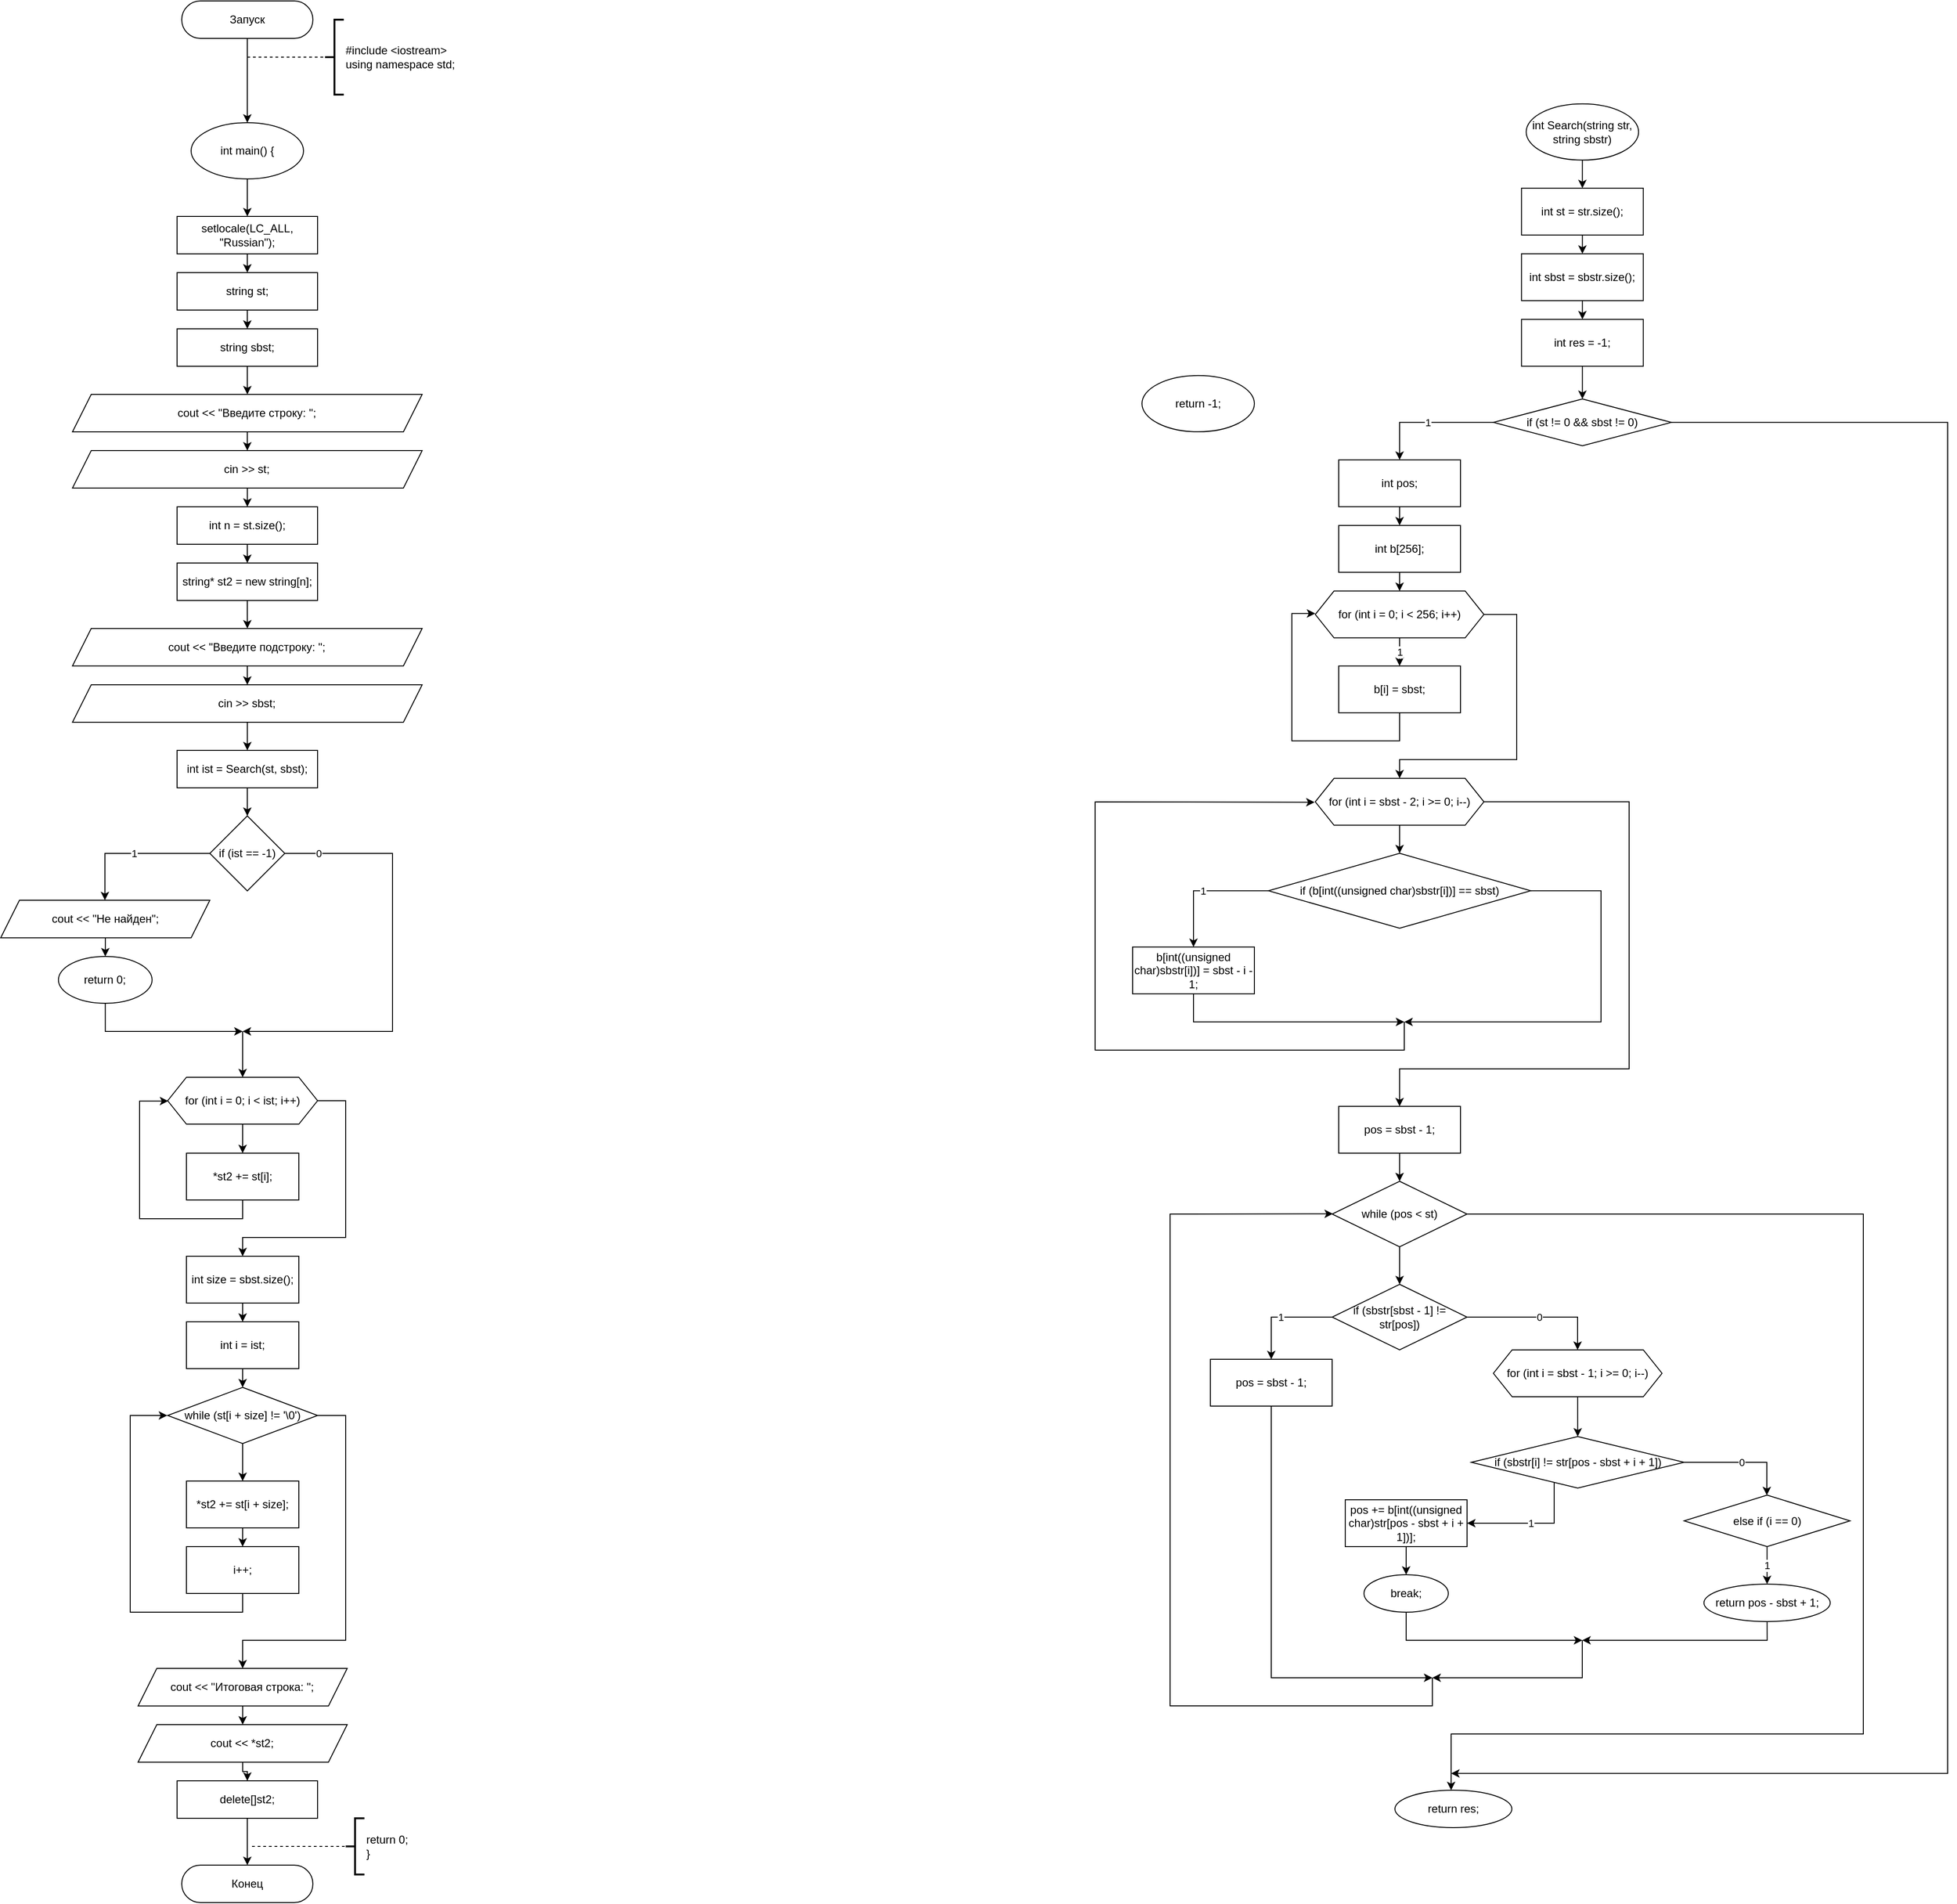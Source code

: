 <mxfile>
    <diagram id="tr8WCDj-hul7nBdrf4UF" name="Страница 1">
        <mxGraphModel dx="616" dy="479" grid="1" gridSize="10" guides="1" tooltips="1" connect="0" arrows="1" fold="1" page="1" pageScale="1" pageWidth="827" pageHeight="1169" math="0" shadow="0">
            <root>
                <mxCell id="0"/>
                <mxCell id="1" parent="0"/>
                <mxCell id="2" style="edgeStyle=orthogonalEdgeStyle;rounded=0;orthogonalLoop=1;jettySize=auto;html=1;" parent="1" source="3" edge="1">
                    <mxGeometry relative="1" as="geometry">
                        <mxPoint x="375" y="150" as="targetPoint"/>
                    </mxGeometry>
                </mxCell>
                <mxCell id="3" value="Запуск" style="rounded=1;whiteSpace=wrap;html=1;arcSize=50;" parent="1" vertex="1">
                    <mxGeometry x="305" y="20" width="140" height="40" as="geometry"/>
                </mxCell>
                <mxCell id="5" value="#include &amp;lt;iostream&amp;gt;&lt;br&gt;using namespace std;" style="strokeWidth=2;html=1;shape=mxgraph.flowchart.annotation_2;align=left;labelPosition=right;pointerEvents=1;" parent="1" vertex="1">
                    <mxGeometry x="458.01" y="40" width="20" height="80" as="geometry"/>
                </mxCell>
                <mxCell id="6" value="" style="endArrow=none;dashed=1;html=1;entryX=0;entryY=0.5;entryDx=0;entryDy=0;entryPerimeter=0;" parent="1" target="5" edge="1">
                    <mxGeometry width="50" height="50" relative="1" as="geometry">
                        <mxPoint x="375" y="80" as="sourcePoint"/>
                        <mxPoint x="465" y="70" as="targetPoint"/>
                    </mxGeometry>
                </mxCell>
                <mxCell id="7" value="Конец" style="rounded=1;whiteSpace=wrap;html=1;arcSize=50;" parent="1" vertex="1">
                    <mxGeometry x="304.99" y="2010" width="140" height="40" as="geometry"/>
                </mxCell>
                <mxCell id="10" value="return 0;&lt;br&gt;}" style="strokeWidth=2;html=1;shape=mxgraph.flowchart.annotation_2;align=left;labelPosition=right;pointerEvents=1;" parent="1" vertex="1">
                    <mxGeometry x="480" y="1960" width="20" height="60" as="geometry"/>
                </mxCell>
                <mxCell id="11" value="" style="endArrow=none;dashed=1;html=1;entryX=0;entryY=0.5;entryDx=0;entryDy=0;entryPerimeter=0;" parent="1" edge="1">
                    <mxGeometry width="50" height="50" relative="1" as="geometry">
                        <mxPoint x="380" y="1990" as="sourcePoint"/>
                        <mxPoint x="480" y="1990" as="targetPoint"/>
                    </mxGeometry>
                </mxCell>
                <mxCell id="383" style="edgeStyle=orthogonalEdgeStyle;html=1;rounded=0;" parent="1" source="354" target="382" edge="1">
                    <mxGeometry relative="1" as="geometry"/>
                </mxCell>
                <mxCell id="354" value="int main() {" style="ellipse;whiteSpace=wrap;html=1;" parent="1" vertex="1">
                    <mxGeometry x="315" y="150" width="120" height="60" as="geometry"/>
                </mxCell>
                <mxCell id="386" style="edgeStyle=orthogonalEdgeStyle;rounded=0;html=1;" parent="1" source="382" target="384" edge="1">
                    <mxGeometry relative="1" as="geometry"/>
                </mxCell>
                <mxCell id="382" value="setlocale(LC_ALL, &quot;Russian&quot;);" style="rounded=0;whiteSpace=wrap;html=1;" parent="1" vertex="1">
                    <mxGeometry x="300" y="250" width="150" height="40" as="geometry"/>
                </mxCell>
                <mxCell id="387" style="edgeStyle=orthogonalEdgeStyle;rounded=0;html=1;" parent="1" source="384" target="385" edge="1">
                    <mxGeometry relative="1" as="geometry"/>
                </mxCell>
                <mxCell id="384" value="string st;" style="rounded=0;whiteSpace=wrap;html=1;" parent="1" vertex="1">
                    <mxGeometry x="300" y="310" width="150" height="40" as="geometry"/>
                </mxCell>
                <mxCell id="391" style="edgeStyle=orthogonalEdgeStyle;rounded=0;html=1;" parent="1" source="385" target="390" edge="1">
                    <mxGeometry relative="1" as="geometry"/>
                </mxCell>
                <mxCell id="385" value="string sbst;" style="rounded=0;whiteSpace=wrap;html=1;" parent="1" vertex="1">
                    <mxGeometry x="300" y="370" width="150" height="40" as="geometry"/>
                </mxCell>
                <mxCell id="393" style="edgeStyle=orthogonalEdgeStyle;rounded=0;html=1;" parent="1" source="390" target="392" edge="1">
                    <mxGeometry relative="1" as="geometry"/>
                </mxCell>
                <mxCell id="390" value="cout &amp;lt;&amp;lt; &quot;Введите строку: &quot;;" style="shape=parallelogram;perimeter=parallelogramPerimeter;whiteSpace=wrap;html=1;fixedSize=1;" parent="1" vertex="1">
                    <mxGeometry x="188.38" y="440" width="373.25" height="40" as="geometry"/>
                </mxCell>
                <mxCell id="394" style="edgeStyle=orthogonalEdgeStyle;rounded=0;html=1;" parent="1" source="392" edge="1">
                    <mxGeometry relative="1" as="geometry">
                        <mxPoint x="375" y="560" as="targetPoint"/>
                    </mxGeometry>
                </mxCell>
                <mxCell id="392" value="cin &amp;gt;&amp;gt; st;" style="shape=parallelogram;perimeter=parallelogramPerimeter;whiteSpace=wrap;html=1;fixedSize=1;" parent="1" vertex="1">
                    <mxGeometry x="188.38" y="500" width="373.25" height="40" as="geometry"/>
                </mxCell>
                <mxCell id="527" style="edgeStyle=orthogonalEdgeStyle;html=1;" parent="1" source="420" edge="1">
                    <mxGeometry relative="1" as="geometry">
                        <mxPoint x="1800.14" y="219.91" as="targetPoint"/>
                    </mxGeometry>
                </mxCell>
                <mxCell id="420" value="&lt;div&gt;int Search(string str, string sbstr)&lt;/div&gt;" style="ellipse;whiteSpace=wrap;html=1;" parent="1" vertex="1">
                    <mxGeometry x="1740.14" y="129.91" width="120" height="60" as="geometry"/>
                </mxCell>
                <mxCell id="436" value="return -1;" style="ellipse;whiteSpace=wrap;html=1;" parent="1" vertex="1">
                    <mxGeometry x="1330" y="419.91" width="120" height="60" as="geometry"/>
                </mxCell>
                <mxCell id="450" style="edgeStyle=orthogonalEdgeStyle;rounded=0;html=1;entryX=-0.005;entryY=0.525;entryDx=0;entryDy=0;entryPerimeter=0;" parent="1" edge="1">
                    <mxGeometry relative="1" as="geometry">
                        <Array as="points">
                            <mxPoint x="1995" y="600"/>
                            <mxPoint x="1840" y="600"/>
                            <mxPoint x="1840" y="387"/>
                        </Array>
                        <mxPoint x="1899.05" y="387" as="targetPoint"/>
                    </mxGeometry>
                </mxCell>
                <mxCell id="488" style="edgeStyle=orthogonalEdgeStyle;rounded=0;html=1;" parent="1" source="486" edge="1">
                    <mxGeometry relative="1" as="geometry">
                        <mxPoint x="375" y="620" as="targetPoint"/>
                    </mxGeometry>
                </mxCell>
                <mxCell id="486" value="int n = st.size();" style="rounded=0;whiteSpace=wrap;html=1;" parent="1" vertex="1">
                    <mxGeometry x="300" y="560" width="150" height="40" as="geometry"/>
                </mxCell>
                <mxCell id="576" style="edgeStyle=orthogonalEdgeStyle;rounded=0;html=1;" parent="1" source="574" target="7" edge="1">
                    <mxGeometry relative="1" as="geometry"/>
                </mxCell>
                <mxCell id="574" value="delete[]st2;" style="rounded=0;whiteSpace=wrap;html=1;" parent="1" vertex="1">
                    <mxGeometry x="300" y="1920" width="150" height="40" as="geometry"/>
                </mxCell>
                <mxCell id="579" style="edgeStyle=orthogonalEdgeStyle;html=1;rounded=0;" edge="1" parent="1" source="577" target="578">
                    <mxGeometry relative="1" as="geometry"/>
                </mxCell>
                <mxCell id="577" value="int st = str.size();" style="rounded=0;whiteSpace=wrap;html=1;" vertex="1" parent="1">
                    <mxGeometry x="1735.14" y="219.91" width="130" height="50" as="geometry"/>
                </mxCell>
                <mxCell id="581" style="edgeStyle=orthogonalEdgeStyle;rounded=0;html=1;" edge="1" parent="1" source="578" target="580">
                    <mxGeometry relative="1" as="geometry"/>
                </mxCell>
                <mxCell id="578" value="int sbst = sbstr.size();" style="rounded=0;whiteSpace=wrap;html=1;" vertex="1" parent="1">
                    <mxGeometry x="1735.14" y="289.91" width="130" height="50" as="geometry"/>
                </mxCell>
                <mxCell id="583" style="edgeStyle=orthogonalEdgeStyle;rounded=0;html=1;" edge="1" parent="1" source="580" target="582">
                    <mxGeometry relative="1" as="geometry"/>
                </mxCell>
                <mxCell id="580" value="int res = -1;" style="rounded=0;whiteSpace=wrap;html=1;" vertex="1" parent="1">
                    <mxGeometry x="1735.14" y="359.91" width="130" height="50" as="geometry"/>
                </mxCell>
                <mxCell id="585" value="1" style="edgeStyle=orthogonalEdgeStyle;rounded=0;html=1;" edge="1" parent="1" source="582" target="584">
                    <mxGeometry relative="1" as="geometry"/>
                </mxCell>
                <mxCell id="628" style="edgeStyle=orthogonalEdgeStyle;rounded=0;html=1;" edge="1" parent="1" source="582">
                    <mxGeometry relative="1" as="geometry">
                        <mxPoint x="1660" y="1912.105" as="targetPoint"/>
                        <Array as="points">
                            <mxPoint x="2190" y="470"/>
                            <mxPoint x="2190" y="1912"/>
                        </Array>
                    </mxGeometry>
                </mxCell>
                <mxCell id="582" value="if (st != 0 &amp;amp;&amp;amp; sbst != 0)" style="rhombus;whiteSpace=wrap;html=1;" vertex="1" parent="1">
                    <mxGeometry x="1705.14" y="444.91" width="190" height="50" as="geometry"/>
                </mxCell>
                <mxCell id="587" style="edgeStyle=orthogonalEdgeStyle;rounded=0;html=1;" edge="1" parent="1" source="584" target="586">
                    <mxGeometry relative="1" as="geometry"/>
                </mxCell>
                <mxCell id="584" value="int pos;" style="rounded=0;whiteSpace=wrap;html=1;" vertex="1" parent="1">
                    <mxGeometry x="1540" y="509.91" width="130" height="50" as="geometry"/>
                </mxCell>
                <mxCell id="589" style="edgeStyle=orthogonalEdgeStyle;rounded=0;html=1;" edge="1" parent="1" source="586" target="588">
                    <mxGeometry relative="1" as="geometry"/>
                </mxCell>
                <mxCell id="586" value="int b[256];" style="rounded=0;whiteSpace=wrap;html=1;" vertex="1" parent="1">
                    <mxGeometry x="1540" y="579.91" width="130" height="50" as="geometry"/>
                </mxCell>
                <mxCell id="591" value="1" style="edgeStyle=orthogonalEdgeStyle;rounded=0;html=1;" edge="1" parent="1" source="588" target="590">
                    <mxGeometry relative="1" as="geometry"/>
                </mxCell>
                <mxCell id="594" style="edgeStyle=orthogonalEdgeStyle;rounded=0;html=1;" edge="1" parent="1" source="588" target="593">
                    <mxGeometry relative="1" as="geometry">
                        <Array as="points">
                            <mxPoint x="1730" y="674.91"/>
                            <mxPoint x="1730" y="829.91"/>
                            <mxPoint x="1605" y="829.91"/>
                        </Array>
                    </mxGeometry>
                </mxCell>
                <mxCell id="588" value="for (int i = 0; i &amp;lt; 256; i++)" style="shape=hexagon;perimeter=hexagonPerimeter2;whiteSpace=wrap;html=1;fixedSize=1;" vertex="1" parent="1">
                    <mxGeometry x="1515" y="649.91" width="180" height="50" as="geometry"/>
                </mxCell>
                <mxCell id="592" style="edgeStyle=orthogonalEdgeStyle;rounded=0;html=1;entryX=0;entryY=0.48;entryDx=0;entryDy=0;entryPerimeter=0;" edge="1" parent="1" source="590" target="588">
                    <mxGeometry relative="1" as="geometry">
                        <Array as="points">
                            <mxPoint x="1605" y="809.91"/>
                            <mxPoint x="1490" y="809.91"/>
                            <mxPoint x="1490" y="673.91"/>
                        </Array>
                    </mxGeometry>
                </mxCell>
                <mxCell id="590" value="b[i] = sbst;" style="rounded=0;whiteSpace=wrap;html=1;" vertex="1" parent="1">
                    <mxGeometry x="1540" y="729.91" width="130" height="50" as="geometry"/>
                </mxCell>
                <mxCell id="596" style="edgeStyle=orthogonalEdgeStyle;rounded=0;html=1;" edge="1" parent="1" source="593" target="595">
                    <mxGeometry relative="1" as="geometry"/>
                </mxCell>
                <mxCell id="603" style="edgeStyle=orthogonalEdgeStyle;rounded=0;html=1;" edge="1" parent="1" source="593" target="602">
                    <mxGeometry relative="1" as="geometry">
                        <Array as="points">
                            <mxPoint x="1850" y="875"/>
                            <mxPoint x="1850" y="1160"/>
                            <mxPoint x="1605" y="1160"/>
                        </Array>
                    </mxGeometry>
                </mxCell>
                <mxCell id="593" value="for (int i = sbst - 2; i &amp;gt;= 0; i--)" style="shape=hexagon;perimeter=hexagonPerimeter2;whiteSpace=wrap;html=1;fixedSize=1;" vertex="1" parent="1">
                    <mxGeometry x="1515" y="849.91" width="180" height="50" as="geometry"/>
                </mxCell>
                <mxCell id="598" value="1" style="edgeStyle=orthogonalEdgeStyle;rounded=0;html=1;" edge="1" parent="1" source="595" target="597">
                    <mxGeometry relative="1" as="geometry"/>
                </mxCell>
                <mxCell id="600" style="edgeStyle=orthogonalEdgeStyle;rounded=0;html=1;" edge="1" parent="1" source="595">
                    <mxGeometry relative="1" as="geometry">
                        <mxPoint x="1610" y="1109.91" as="targetPoint"/>
                        <Array as="points">
                            <mxPoint x="1820" y="969.91"/>
                            <mxPoint x="1820" y="1109.91"/>
                        </Array>
                    </mxGeometry>
                </mxCell>
                <mxCell id="595" value="if (b[int((unsigned char)sbstr[i])] == sbst)" style="rhombus;whiteSpace=wrap;html=1;" vertex="1" parent="1">
                    <mxGeometry x="1465" y="929.91" width="280" height="80" as="geometry"/>
                </mxCell>
                <mxCell id="599" style="edgeStyle=orthogonalEdgeStyle;rounded=0;html=1;" edge="1" parent="1" source="597">
                    <mxGeometry relative="1" as="geometry">
                        <mxPoint x="1610" y="1109.91" as="targetPoint"/>
                        <Array as="points">
                            <mxPoint x="1385" y="1109.91"/>
                        </Array>
                    </mxGeometry>
                </mxCell>
                <mxCell id="597" value="b[int((unsigned char)sbstr[i])] = sbst - i - 1;" style="rounded=0;whiteSpace=wrap;html=1;" vertex="1" parent="1">
                    <mxGeometry x="1320" y="1029.91" width="130" height="50" as="geometry"/>
                </mxCell>
                <mxCell id="601" value="" style="endArrow=classic;html=1;rounded=0;entryX=-0.004;entryY=0.51;entryDx=0;entryDy=0;entryPerimeter=0;" edge="1" parent="1" target="593">
                    <mxGeometry width="50" height="50" relative="1" as="geometry">
                        <mxPoint x="1610" y="1110" as="sourcePoint"/>
                        <mxPoint x="1490" y="1120" as="targetPoint"/>
                        <Array as="points">
                            <mxPoint x="1610" y="1140"/>
                            <mxPoint x="1280" y="1140"/>
                            <mxPoint x="1280" y="875"/>
                        </Array>
                    </mxGeometry>
                </mxCell>
                <mxCell id="605" style="edgeStyle=orthogonalEdgeStyle;rounded=0;html=1;" edge="1" parent="1" source="602" target="604">
                    <mxGeometry relative="1" as="geometry"/>
                </mxCell>
                <mxCell id="602" value="pos = sbst - 1;" style="rounded=0;whiteSpace=wrap;html=1;" vertex="1" parent="1">
                    <mxGeometry x="1540" y="1200" width="130" height="50" as="geometry"/>
                </mxCell>
                <mxCell id="607" style="edgeStyle=orthogonalEdgeStyle;rounded=0;html=1;" edge="1" parent="1" source="604" target="606">
                    <mxGeometry relative="1" as="geometry"/>
                </mxCell>
                <mxCell id="627" style="edgeStyle=orthogonalEdgeStyle;rounded=0;html=1;" edge="1" parent="1" source="604" target="629">
                    <mxGeometry relative="1" as="geometry">
                        <mxPoint x="1660" y="1910" as="targetPoint"/>
                        <Array as="points">
                            <mxPoint x="2100" y="1315"/>
                            <mxPoint x="2100" y="1870"/>
                            <mxPoint x="1660" y="1870"/>
                        </Array>
                    </mxGeometry>
                </mxCell>
                <mxCell id="604" value="while (pos &amp;lt; st)" style="rhombus;whiteSpace=wrap;html=1;" vertex="1" parent="1">
                    <mxGeometry x="1533" y="1280" width="144" height="70" as="geometry"/>
                </mxCell>
                <mxCell id="609" value="1" style="edgeStyle=orthogonalEdgeStyle;rounded=0;html=1;" edge="1" parent="1" source="606" target="608">
                    <mxGeometry relative="1" as="geometry">
                        <Array as="points">
                            <mxPoint x="1468" y="1425"/>
                        </Array>
                    </mxGeometry>
                </mxCell>
                <mxCell id="611" value="0" style="edgeStyle=orthogonalEdgeStyle;rounded=0;html=1;" edge="1" parent="1" source="606" target="610">
                    <mxGeometry relative="1" as="geometry">
                        <Array as="points">
                            <mxPoint x="1795" y="1425"/>
                        </Array>
                    </mxGeometry>
                </mxCell>
                <mxCell id="606" value="if (sbstr[sbst - 1] != str[pos])" style="rhombus;whiteSpace=wrap;html=1;" vertex="1" parent="1">
                    <mxGeometry x="1533" y="1390" width="144" height="70" as="geometry"/>
                </mxCell>
                <mxCell id="624" style="edgeStyle=orthogonalEdgeStyle;rounded=0;html=1;" edge="1" parent="1" source="608">
                    <mxGeometry relative="1" as="geometry">
                        <mxPoint x="1640" y="1810" as="targetPoint"/>
                        <Array as="points">
                            <mxPoint x="1468" y="1810"/>
                        </Array>
                    </mxGeometry>
                </mxCell>
                <mxCell id="608" value="pos = sbst - 1;" style="rounded=0;whiteSpace=wrap;html=1;" vertex="1" parent="1">
                    <mxGeometry x="1403" y="1470" width="130" height="50" as="geometry"/>
                </mxCell>
                <mxCell id="613" style="edgeStyle=orthogonalEdgeStyle;rounded=0;html=1;" edge="1" parent="1" source="610" target="612">
                    <mxGeometry relative="1" as="geometry"/>
                </mxCell>
                <mxCell id="610" value="for (int i = sbst - 1; i &amp;gt;= 0; i--)" style="shape=hexagon;perimeter=hexagonPerimeter2;whiteSpace=wrap;html=1;fixedSize=1;" vertex="1" parent="1">
                    <mxGeometry x="1705.14" y="1460" width="180" height="50" as="geometry"/>
                </mxCell>
                <mxCell id="615" value="1" style="edgeStyle=orthogonalEdgeStyle;rounded=0;html=1;" edge="1" parent="1" source="612" target="614">
                    <mxGeometry relative="1" as="geometry">
                        <Array as="points">
                            <mxPoint x="1770" y="1645"/>
                        </Array>
                    </mxGeometry>
                </mxCell>
                <mxCell id="619" value="0" style="edgeStyle=orthogonalEdgeStyle;rounded=0;html=1;" edge="1" parent="1" source="612" target="618">
                    <mxGeometry relative="1" as="geometry">
                        <Array as="points">
                            <mxPoint x="1997" y="1580"/>
                        </Array>
                    </mxGeometry>
                </mxCell>
                <mxCell id="612" value="if (sbstr[i] != str[pos - sbst + i + 1])" style="rhombus;whiteSpace=wrap;html=1;" vertex="1" parent="1">
                    <mxGeometry x="1681.57" y="1552.5" width="227.14" height="55" as="geometry"/>
                </mxCell>
                <mxCell id="617" style="edgeStyle=orthogonalEdgeStyle;rounded=0;html=1;" edge="1" parent="1" source="614" target="616">
                    <mxGeometry relative="1" as="geometry"/>
                </mxCell>
                <mxCell id="614" value="pos += b[int((unsigned char)str[pos - sbst + i + 1])];" style="rounded=0;whiteSpace=wrap;html=1;" vertex="1" parent="1">
                    <mxGeometry x="1547" y="1620" width="130" height="50" as="geometry"/>
                </mxCell>
                <mxCell id="622" style="edgeStyle=orthogonalEdgeStyle;rounded=0;html=1;" edge="1" parent="1" source="616">
                    <mxGeometry relative="1" as="geometry">
                        <mxPoint x="1800" y="1770" as="targetPoint"/>
                        <Array as="points">
                            <mxPoint x="1612" y="1770"/>
                        </Array>
                    </mxGeometry>
                </mxCell>
                <mxCell id="616" value="break;" style="ellipse;whiteSpace=wrap;html=1;" vertex="1" parent="1">
                    <mxGeometry x="1567" y="1700" width="90" height="40" as="geometry"/>
                </mxCell>
                <mxCell id="621" value="1" style="edgeStyle=orthogonalEdgeStyle;rounded=0;html=1;" edge="1" parent="1" source="618" target="620">
                    <mxGeometry relative="1" as="geometry"/>
                </mxCell>
                <mxCell id="618" value="else if (i == 0)" style="rhombus;whiteSpace=wrap;html=1;" vertex="1" parent="1">
                    <mxGeometry x="1908.71" y="1615" width="177.14" height="55" as="geometry"/>
                </mxCell>
                <mxCell id="623" style="edgeStyle=orthogonalEdgeStyle;rounded=0;html=1;" edge="1" parent="1" source="620">
                    <mxGeometry relative="1" as="geometry">
                        <mxPoint x="1800" y="1770" as="targetPoint"/>
                        <Array as="points">
                            <mxPoint x="1997" y="1770"/>
                        </Array>
                    </mxGeometry>
                </mxCell>
                <mxCell id="620" value="return pos - sbst + 1;" style="ellipse;whiteSpace=wrap;html=1;" vertex="1" parent="1">
                    <mxGeometry x="1929.85" y="1710" width="134.86" height="40" as="geometry"/>
                </mxCell>
                <mxCell id="625" value="" style="endArrow=classic;html=1;rounded=0;" edge="1" parent="1">
                    <mxGeometry width="50" height="50" relative="1" as="geometry">
                        <mxPoint x="1800" y="1770" as="sourcePoint"/>
                        <mxPoint x="1640" y="1810" as="targetPoint"/>
                        <Array as="points">
                            <mxPoint x="1800" y="1810"/>
                        </Array>
                    </mxGeometry>
                </mxCell>
                <mxCell id="626" value="" style="endArrow=classic;html=1;rounded=0;entryX=0.006;entryY=0.496;entryDx=0;entryDy=0;entryPerimeter=0;" edge="1" parent="1" target="604">
                    <mxGeometry width="50" height="50" relative="1" as="geometry">
                        <mxPoint x="1640" y="1810" as="sourcePoint"/>
                        <mxPoint x="1710" y="1580" as="targetPoint"/>
                        <Array as="points">
                            <mxPoint x="1640" y="1840"/>
                            <mxPoint x="1360" y="1840"/>
                            <mxPoint x="1360" y="1315"/>
                        </Array>
                    </mxGeometry>
                </mxCell>
                <mxCell id="629" value="return res;" style="ellipse;whiteSpace=wrap;html=1;" vertex="1" parent="1">
                    <mxGeometry x="1600" y="1930" width="124.86" height="40" as="geometry"/>
                </mxCell>
                <mxCell id="632" style="edgeStyle=orthogonalEdgeStyle;rounded=0;html=1;" edge="1" parent="1" source="630" target="631">
                    <mxGeometry relative="1" as="geometry"/>
                </mxCell>
                <mxCell id="630" value="string* st2 = new string[n];" style="rounded=0;whiteSpace=wrap;html=1;" vertex="1" parent="1">
                    <mxGeometry x="300" y="620" width="150" height="40" as="geometry"/>
                </mxCell>
                <mxCell id="634" style="edgeStyle=orthogonalEdgeStyle;rounded=0;html=1;" edge="1" parent="1" source="631" target="633">
                    <mxGeometry relative="1" as="geometry"/>
                </mxCell>
                <mxCell id="631" value="cout &amp;lt;&amp;lt; &quot;Введите подстроку: &quot;;" style="shape=parallelogram;perimeter=parallelogramPerimeter;whiteSpace=wrap;html=1;fixedSize=1;" vertex="1" parent="1">
                    <mxGeometry x="188.38" y="689.91" width="373.25" height="40" as="geometry"/>
                </mxCell>
                <mxCell id="636" style="edgeStyle=orthogonalEdgeStyle;rounded=0;html=1;" edge="1" parent="1" source="633" target="635">
                    <mxGeometry relative="1" as="geometry"/>
                </mxCell>
                <mxCell id="633" value="cin &amp;gt;&amp;gt; sbst;" style="shape=parallelogram;perimeter=parallelogramPerimeter;whiteSpace=wrap;html=1;fixedSize=1;" vertex="1" parent="1">
                    <mxGeometry x="188.38" y="750" width="373.25" height="40" as="geometry"/>
                </mxCell>
                <mxCell id="638" style="edgeStyle=orthogonalEdgeStyle;rounded=0;html=1;" edge="1" parent="1" source="635" target="637">
                    <mxGeometry relative="1" as="geometry"/>
                </mxCell>
                <mxCell id="635" value="int ist = Search(st, sbst);" style="rounded=0;whiteSpace=wrap;html=1;" vertex="1" parent="1">
                    <mxGeometry x="300" y="820" width="150" height="40" as="geometry"/>
                </mxCell>
                <mxCell id="640" value="1" style="edgeStyle=orthogonalEdgeStyle;rounded=0;html=1;" edge="1" parent="1" source="637" target="639">
                    <mxGeometry relative="1" as="geometry">
                        <Array as="points">
                            <mxPoint x="223" y="930"/>
                        </Array>
                    </mxGeometry>
                </mxCell>
                <mxCell id="643" value="0" style="edgeStyle=orthogonalEdgeStyle;rounded=0;html=1;" edge="1" parent="1" source="637">
                    <mxGeometry x="-0.848" relative="1" as="geometry">
                        <mxPoint x="370" y="1120" as="targetPoint"/>
                        <Array as="points">
                            <mxPoint x="530" y="930"/>
                            <mxPoint x="530" y="1120"/>
                        </Array>
                        <mxPoint as="offset"/>
                    </mxGeometry>
                </mxCell>
                <mxCell id="637" value="if (ist == -1)" style="rhombus;whiteSpace=wrap;html=1;" vertex="1" parent="1">
                    <mxGeometry x="335" y="890" width="80" height="80" as="geometry"/>
                </mxCell>
                <mxCell id="642" style="edgeStyle=orthogonalEdgeStyle;rounded=0;html=1;" edge="1" parent="1" source="639" target="641">
                    <mxGeometry relative="1" as="geometry"/>
                </mxCell>
                <mxCell id="639" value="cout &amp;lt;&amp;lt; &quot;Не найден&quot;;" style="shape=parallelogram;perimeter=parallelogramPerimeter;whiteSpace=wrap;html=1;fixedSize=1;" vertex="1" parent="1">
                    <mxGeometry x="111.75" y="980" width="223.25" height="40.09" as="geometry"/>
                </mxCell>
                <mxCell id="644" style="edgeStyle=orthogonalEdgeStyle;rounded=0;html=1;" edge="1" parent="1" source="641">
                    <mxGeometry relative="1" as="geometry">
                        <mxPoint x="370" y="1120" as="targetPoint"/>
                        <Array as="points">
                            <mxPoint x="223" y="1120"/>
                        </Array>
                    </mxGeometry>
                </mxCell>
                <mxCell id="641" value="return 0;" style="ellipse;whiteSpace=wrap;html=1;" vertex="1" parent="1">
                    <mxGeometry x="173.37" y="1040" width="100" height="50" as="geometry"/>
                </mxCell>
                <mxCell id="648" style="edgeStyle=orthogonalEdgeStyle;rounded=0;html=1;" edge="1" parent="1" source="645" target="647">
                    <mxGeometry relative="1" as="geometry"/>
                </mxCell>
                <mxCell id="651" style="edgeStyle=orthogonalEdgeStyle;rounded=0;html=1;" edge="1" parent="1" source="645" target="650">
                    <mxGeometry relative="1" as="geometry">
                        <Array as="points">
                            <mxPoint x="480" y="1194"/>
                            <mxPoint x="480" y="1340"/>
                            <mxPoint x="370" y="1340"/>
                        </Array>
                    </mxGeometry>
                </mxCell>
                <mxCell id="645" value="for (int i = 0; i &amp;lt; ist; i++)" style="shape=hexagon;perimeter=hexagonPerimeter2;whiteSpace=wrap;html=1;fixedSize=1;" vertex="1" parent="1">
                    <mxGeometry x="290" y="1169" width="160" height="50" as="geometry"/>
                </mxCell>
                <mxCell id="646" value="" style="endArrow=classic;html=1;rounded=0;" edge="1" parent="1" target="645">
                    <mxGeometry width="50" height="50" relative="1" as="geometry">
                        <mxPoint x="370" y="1120" as="sourcePoint"/>
                        <mxPoint x="370" y="1210" as="targetPoint"/>
                    </mxGeometry>
                </mxCell>
                <mxCell id="649" style="edgeStyle=orthogonalEdgeStyle;rounded=0;html=1;entryX=0.004;entryY=0.507;entryDx=0;entryDy=0;entryPerimeter=0;" edge="1" parent="1" source="647" target="645">
                    <mxGeometry relative="1" as="geometry">
                        <Array as="points">
                            <mxPoint x="370" y="1320"/>
                            <mxPoint x="260" y="1320"/>
                            <mxPoint x="260" y="1194"/>
                        </Array>
                    </mxGeometry>
                </mxCell>
                <mxCell id="647" value="*st2 += st[i];" style="rounded=0;whiteSpace=wrap;html=1;" vertex="1" parent="1">
                    <mxGeometry x="310" y="1250" width="120" height="50" as="geometry"/>
                </mxCell>
                <mxCell id="653" style="edgeStyle=orthogonalEdgeStyle;rounded=0;html=1;" edge="1" parent="1" source="650" target="652">
                    <mxGeometry relative="1" as="geometry"/>
                </mxCell>
                <mxCell id="650" value="int size = sbst.size();" style="rounded=0;whiteSpace=wrap;html=1;" vertex="1" parent="1">
                    <mxGeometry x="310" y="1360" width="120" height="50" as="geometry"/>
                </mxCell>
                <mxCell id="655" style="edgeStyle=orthogonalEdgeStyle;rounded=0;html=1;" edge="1" parent="1" source="652" target="654">
                    <mxGeometry relative="1" as="geometry"/>
                </mxCell>
                <mxCell id="652" value="int i = ist;" style="rounded=0;whiteSpace=wrap;html=1;" vertex="1" parent="1">
                    <mxGeometry x="310" y="1430" width="120" height="50" as="geometry"/>
                </mxCell>
                <mxCell id="657" style="edgeStyle=orthogonalEdgeStyle;rounded=0;html=1;" edge="1" parent="1" source="654" target="656">
                    <mxGeometry relative="1" as="geometry"/>
                </mxCell>
                <mxCell id="662" style="edgeStyle=orthogonalEdgeStyle;rounded=0;html=1;" edge="1" parent="1" source="654" target="661">
                    <mxGeometry relative="1" as="geometry">
                        <Array as="points">
                            <mxPoint x="480" y="1530"/>
                            <mxPoint x="480" y="1770"/>
                            <mxPoint x="370" y="1770"/>
                        </Array>
                    </mxGeometry>
                </mxCell>
                <mxCell id="654" value="while (st[i + size] != '\0')" style="rhombus;whiteSpace=wrap;html=1;" vertex="1" parent="1">
                    <mxGeometry x="290" y="1500" width="160" height="60" as="geometry"/>
                </mxCell>
                <mxCell id="659" style="edgeStyle=orthogonalEdgeStyle;rounded=0;html=1;" edge="1" parent="1" source="656" target="658">
                    <mxGeometry relative="1" as="geometry"/>
                </mxCell>
                <mxCell id="656" value="*st2 += st[i + size];" style="rounded=0;whiteSpace=wrap;html=1;" vertex="1" parent="1">
                    <mxGeometry x="310" y="1600" width="120" height="50" as="geometry"/>
                </mxCell>
                <mxCell id="660" style="edgeStyle=orthogonalEdgeStyle;rounded=0;html=1;entryX=-0.003;entryY=0.494;entryDx=0;entryDy=0;entryPerimeter=0;" edge="1" parent="1" source="658" target="654">
                    <mxGeometry relative="1" as="geometry">
                        <Array as="points">
                            <mxPoint x="370" y="1740"/>
                            <mxPoint x="250" y="1740"/>
                            <mxPoint x="250" y="1530"/>
                            <mxPoint x="289" y="1530"/>
                        </Array>
                    </mxGeometry>
                </mxCell>
                <mxCell id="658" value="i++;" style="rounded=0;whiteSpace=wrap;html=1;" vertex="1" parent="1">
                    <mxGeometry x="310" y="1670" width="120" height="50" as="geometry"/>
                </mxCell>
                <mxCell id="664" style="edgeStyle=orthogonalEdgeStyle;rounded=0;html=1;" edge="1" parent="1" source="661" target="663">
                    <mxGeometry relative="1" as="geometry"/>
                </mxCell>
                <mxCell id="661" value="cout &amp;lt;&amp;lt; &quot;Итоговая строка: &quot;;" style="shape=parallelogram;perimeter=parallelogramPerimeter;whiteSpace=wrap;html=1;fixedSize=1;" vertex="1" parent="1">
                    <mxGeometry x="258.38" y="1800" width="223.25" height="40.09" as="geometry"/>
                </mxCell>
                <mxCell id="665" style="edgeStyle=orthogonalEdgeStyle;rounded=0;html=1;" edge="1" parent="1" source="663" target="574">
                    <mxGeometry relative="1" as="geometry"/>
                </mxCell>
                <mxCell id="663" value="cout &amp;lt;&amp;lt; *st2;" style="shape=parallelogram;perimeter=parallelogramPerimeter;whiteSpace=wrap;html=1;fixedSize=1;" vertex="1" parent="1">
                    <mxGeometry x="258.38" y="1860" width="223.25" height="40.09" as="geometry"/>
                </mxCell>
            </root>
        </mxGraphModel>
    </diagram>
</mxfile>